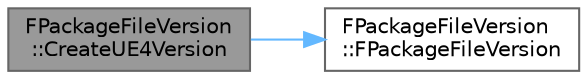 digraph "FPackageFileVersion::CreateUE4Version"
{
 // INTERACTIVE_SVG=YES
 // LATEX_PDF_SIZE
  bgcolor="transparent";
  edge [fontname=Helvetica,fontsize=10,labelfontname=Helvetica,labelfontsize=10];
  node [fontname=Helvetica,fontsize=10,shape=box,height=0.2,width=0.4];
  rankdir="LR";
  Node1 [id="Node000001",label="FPackageFileVersion\l::CreateUE4Version",height=0.2,width=0.4,color="gray40", fillcolor="grey60", style="filled", fontcolor="black",tooltip="Creates and returns a FPackageFileVersion based on a single EUnrealEngineObjectUEVersion and no other..."];
  Node1 -> Node2 [id="edge1_Node000001_Node000002",color="steelblue1",style="solid",tooltip=" "];
  Node2 [id="Node000002",label="FPackageFileVersion\l::FPackageFileVersion",height=0.2,width=0.4,color="grey40", fillcolor="white", style="filled",URL="$d5/d4d/structFPackageFileVersion.html#a4558c4bda5350b64b2a9ab29ea4b855b",tooltip=" "];
}
